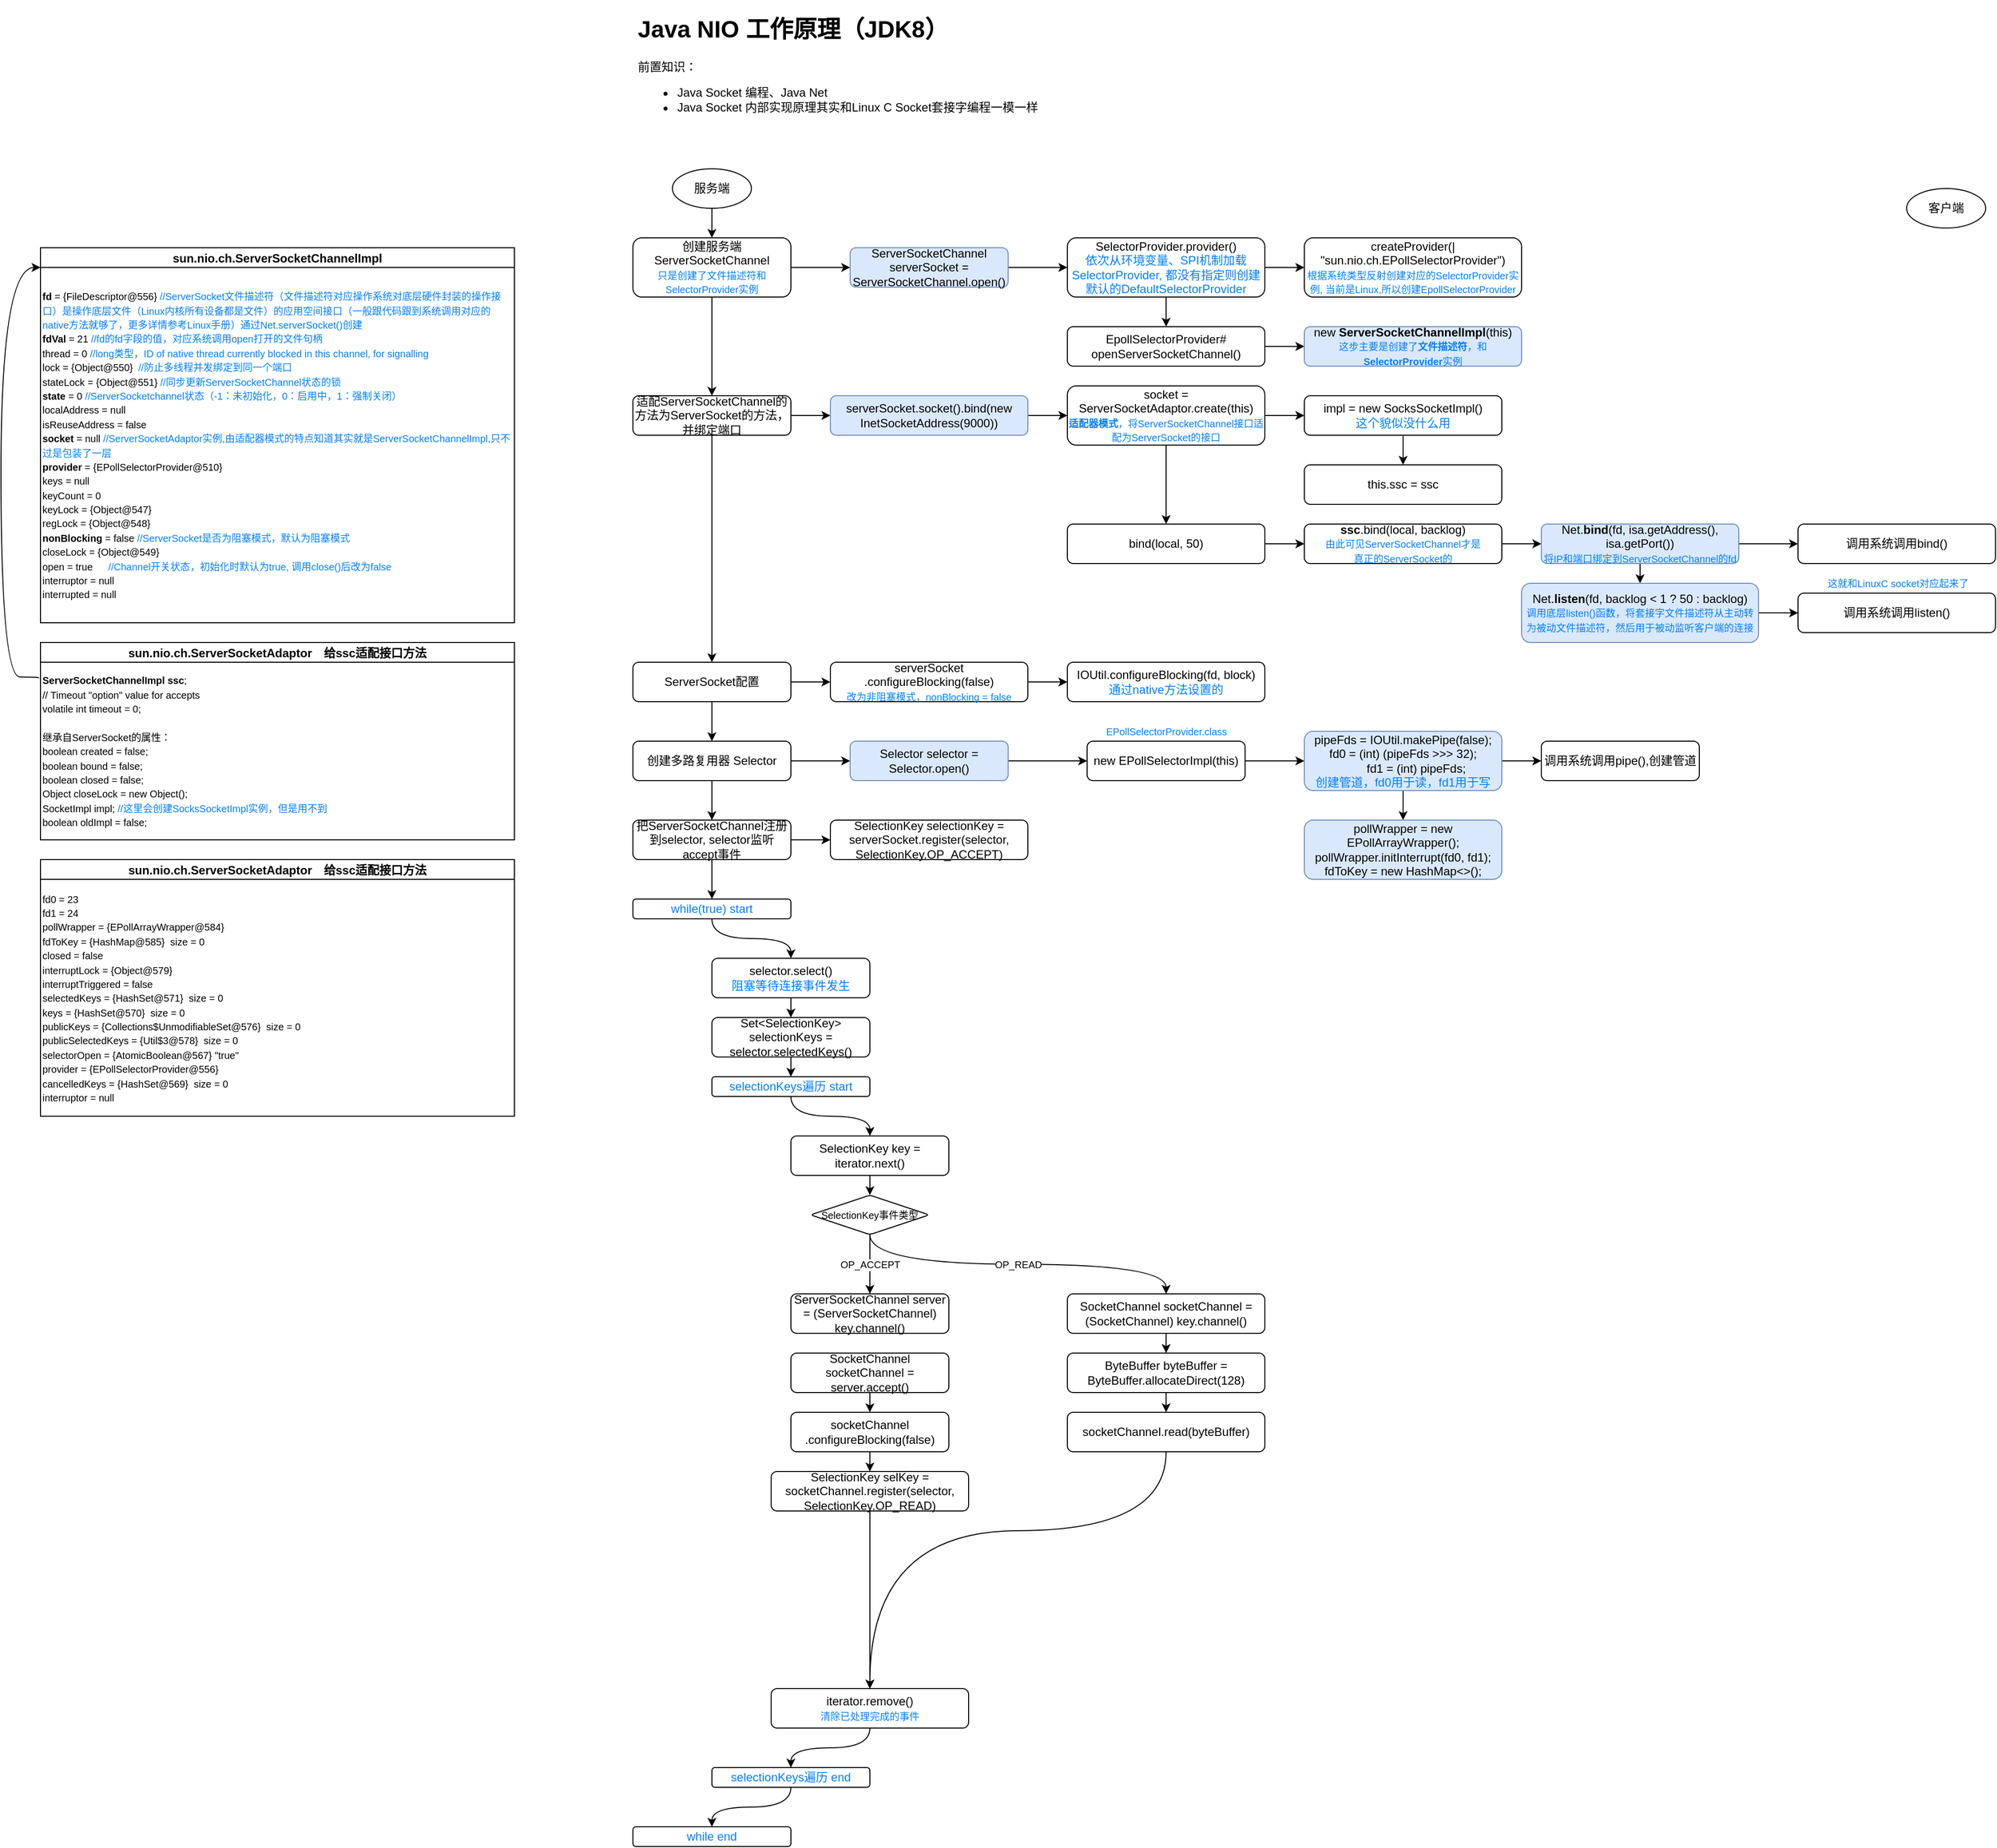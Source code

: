 <mxfile version="16.1.2" type="device"><diagram id="C5RBs43oDa-KdzZeNtuy" name="Page-1"><mxGraphModel dx="1925" dy="689" grid="1" gridSize="10" guides="1" tooltips="1" connect="1" arrows="1" fold="1" page="1" pageScale="1" pageWidth="827" pageHeight="1169" math="0" shadow="0"><root><mxCell id="WIyWlLk6GJQsqaUBKTNV-0"/><mxCell id="WIyWlLk6GJQsqaUBKTNV-1" parent="WIyWlLk6GJQsqaUBKTNV-0"/><mxCell id="_Ud4IvRuXKHlU2RU2Mxn-5" value="" style="edgeStyle=orthogonalEdgeStyle;curved=1;rounded=0;orthogonalLoop=1;jettySize=auto;html=1;" parent="WIyWlLk6GJQsqaUBKTNV-1" source="WIyWlLk6GJQsqaUBKTNV-3" target="_Ud4IvRuXKHlU2RU2Mxn-4" edge="1"><mxGeometry relative="1" as="geometry"/></mxCell><mxCell id="_Ud4IvRuXKHlU2RU2Mxn-7" value="" style="edgeStyle=orthogonalEdgeStyle;curved=1;rounded=0;orthogonalLoop=1;jettySize=auto;html=1;" parent="WIyWlLk6GJQsqaUBKTNV-1" source="WIyWlLk6GJQsqaUBKTNV-3" target="_Ud4IvRuXKHlU2RU2Mxn-6" edge="1"><mxGeometry relative="1" as="geometry"/></mxCell><mxCell id="WIyWlLk6GJQsqaUBKTNV-3" value="创建服务端ServerSocketChannel&lt;br&gt;&lt;font color=&quot;#007fff&quot; style=&quot;font-size: 10px&quot;&gt;只是创建了文件描述符和SelectorProvider实例&lt;/font&gt;" style="rounded=1;whiteSpace=wrap;html=1;fontSize=12;glass=0;strokeWidth=1;shadow=0;" parent="WIyWlLk6GJQsqaUBKTNV-1" vertex="1"><mxGeometry x="40" y="250" width="160" height="60" as="geometry"/></mxCell><mxCell id="_Ud4IvRuXKHlU2RU2Mxn-0" value="&lt;h1&gt;Java NIO 工作原理（JDK8）&lt;br&gt;&lt;/h1&gt;&lt;p&gt;前置知识：&lt;br&gt;&lt;/p&gt;&lt;ul&gt;&lt;li&gt;Java Socket 编程、Java Net&lt;/li&gt;&lt;li&gt;Java Socket 内部实现原理其实和Linux C Socket套接字编程一模一样&lt;br&gt;&lt;br&gt;&lt;/li&gt;&lt;/ul&gt;&lt;p&gt;&lt;/p&gt;" style="text;html=1;strokeColor=none;fillColor=none;spacing=5;spacingTop=-20;whiteSpace=wrap;overflow=hidden;rounded=0;" parent="WIyWlLk6GJQsqaUBKTNV-1" vertex="1"><mxGeometry x="40" y="19" width="920" height="161" as="geometry"/></mxCell><mxCell id="_Ud4IvRuXKHlU2RU2Mxn-3" style="edgeStyle=orthogonalEdgeStyle;rounded=0;orthogonalLoop=1;jettySize=auto;html=1;exitX=0.5;exitY=1;exitDx=0;exitDy=0;curved=1;" parent="WIyWlLk6GJQsqaUBKTNV-1" source="_Ud4IvRuXKHlU2RU2Mxn-1" target="WIyWlLk6GJQsqaUBKTNV-3" edge="1"><mxGeometry relative="1" as="geometry"/></mxCell><mxCell id="_Ud4IvRuXKHlU2RU2Mxn-1" value="服务端" style="ellipse;whiteSpace=wrap;html=1;" parent="WIyWlLk6GJQsqaUBKTNV-1" vertex="1"><mxGeometry x="80" y="180" width="80" height="40" as="geometry"/></mxCell><mxCell id="_Ud4IvRuXKHlU2RU2Mxn-2" value="客户端" style="ellipse;whiteSpace=wrap;html=1;" parent="WIyWlLk6GJQsqaUBKTNV-1" vertex="1"><mxGeometry x="1330" y="200" width="80" height="40" as="geometry"/></mxCell><mxCell id="_Ud4IvRuXKHlU2RU2Mxn-9" value="" style="edgeStyle=orthogonalEdgeStyle;curved=1;rounded=0;orthogonalLoop=1;jettySize=auto;html=1;" parent="WIyWlLk6GJQsqaUBKTNV-1" source="_Ud4IvRuXKHlU2RU2Mxn-4" target="_Ud4IvRuXKHlU2RU2Mxn-8" edge="1"><mxGeometry relative="1" as="geometry"/></mxCell><mxCell id="_Ud4IvRuXKHlU2RU2Mxn-11" value="" style="edgeStyle=orthogonalEdgeStyle;curved=1;rounded=0;orthogonalLoop=1;jettySize=auto;html=1;" parent="WIyWlLk6GJQsqaUBKTNV-1" source="_Ud4IvRuXKHlU2RU2Mxn-4" target="_Ud4IvRuXKHlU2RU2Mxn-10" edge="1"><mxGeometry relative="1" as="geometry"/></mxCell><mxCell id="_Ud4IvRuXKHlU2RU2Mxn-4" value="适配ServerSocketChannel的方法为ServerSocket的方法，并绑定端口" style="rounded=1;whiteSpace=wrap;html=1;fontSize=12;glass=0;strokeWidth=1;shadow=0;" parent="WIyWlLk6GJQsqaUBKTNV-1" vertex="1"><mxGeometry x="40" y="410" width="160" height="40" as="geometry"/></mxCell><mxCell id="_Ud4IvRuXKHlU2RU2Mxn-61" value="" style="edgeStyle=orthogonalEdgeStyle;curved=1;rounded=0;orthogonalLoop=1;jettySize=auto;html=1;fontSize=10;fontColor=#007FFF;" parent="WIyWlLk6GJQsqaUBKTNV-1" source="_Ud4IvRuXKHlU2RU2Mxn-6" target="_Ud4IvRuXKHlU2RU2Mxn-60" edge="1"><mxGeometry relative="1" as="geometry"/></mxCell><mxCell id="_Ud4IvRuXKHlU2RU2Mxn-6" value="ServerSocketChannel serverSocket = ServerSocketChannel.open()" style="rounded=1;whiteSpace=wrap;html=1;fontSize=12;glass=0;strokeWidth=1;shadow=0;fillColor=#dae8fc;strokeColor=#6c8ebf;" parent="WIyWlLk6GJQsqaUBKTNV-1" vertex="1"><mxGeometry x="260" y="260" width="160" height="40" as="geometry"/></mxCell><mxCell id="_Ud4IvRuXKHlU2RU2Mxn-72" value="" style="edgeStyle=orthogonalEdgeStyle;curved=1;rounded=0;orthogonalLoop=1;jettySize=auto;html=1;fontSize=10;fontColor=#007FFF;" parent="WIyWlLk6GJQsqaUBKTNV-1" source="_Ud4IvRuXKHlU2RU2Mxn-8" target="_Ud4IvRuXKHlU2RU2Mxn-71" edge="1"><mxGeometry relative="1" as="geometry"/></mxCell><mxCell id="_Ud4IvRuXKHlU2RU2Mxn-8" value="serverSocket.socket().bind(new InetSocketAddress(9000))" style="rounded=1;whiteSpace=wrap;html=1;fontSize=12;glass=0;strokeWidth=1;shadow=0;fillColor=#dae8fc;strokeColor=#6c8ebf;" parent="WIyWlLk6GJQsqaUBKTNV-1" vertex="1"><mxGeometry x="240" y="410" width="200" height="40" as="geometry"/></mxCell><mxCell id="_Ud4IvRuXKHlU2RU2Mxn-13" value="" style="edgeStyle=orthogonalEdgeStyle;curved=1;rounded=0;orthogonalLoop=1;jettySize=auto;html=1;" parent="WIyWlLk6GJQsqaUBKTNV-1" source="_Ud4IvRuXKHlU2RU2Mxn-10" target="_Ud4IvRuXKHlU2RU2Mxn-12" edge="1"><mxGeometry relative="1" as="geometry"/></mxCell><mxCell id="_Ud4IvRuXKHlU2RU2Mxn-17" value="" style="edgeStyle=orthogonalEdgeStyle;curved=1;rounded=0;orthogonalLoop=1;jettySize=auto;html=1;" parent="WIyWlLk6GJQsqaUBKTNV-1" source="_Ud4IvRuXKHlU2RU2Mxn-10" target="_Ud4IvRuXKHlU2RU2Mxn-16" edge="1"><mxGeometry relative="1" as="geometry"/></mxCell><mxCell id="_Ud4IvRuXKHlU2RU2Mxn-10" value="ServerSocket配置" style="rounded=1;whiteSpace=wrap;html=1;fontSize=12;glass=0;strokeWidth=1;shadow=0;" parent="WIyWlLk6GJQsqaUBKTNV-1" vertex="1"><mxGeometry x="40" y="680" width="160" height="40" as="geometry"/></mxCell><mxCell id="_Ud4IvRuXKHlU2RU2Mxn-15" value="" style="edgeStyle=orthogonalEdgeStyle;curved=1;rounded=0;orthogonalLoop=1;jettySize=auto;html=1;" parent="WIyWlLk6GJQsqaUBKTNV-1" source="_Ud4IvRuXKHlU2RU2Mxn-12" target="_Ud4IvRuXKHlU2RU2Mxn-14" edge="1"><mxGeometry relative="1" as="geometry"/></mxCell><mxCell id="_Ud4IvRuXKHlU2RU2Mxn-19" value="" style="edgeStyle=orthogonalEdgeStyle;curved=1;rounded=0;orthogonalLoop=1;jettySize=auto;html=1;" parent="WIyWlLk6GJQsqaUBKTNV-1" source="_Ud4IvRuXKHlU2RU2Mxn-12" target="_Ud4IvRuXKHlU2RU2Mxn-18" edge="1"><mxGeometry relative="1" as="geometry"/></mxCell><mxCell id="_Ud4IvRuXKHlU2RU2Mxn-12" value="创建多路复用器 Selector" style="rounded=1;whiteSpace=wrap;html=1;fontSize=12;glass=0;strokeWidth=1;shadow=0;" parent="WIyWlLk6GJQsqaUBKTNV-1" vertex="1"><mxGeometry x="40" y="760" width="160" height="40" as="geometry"/></mxCell><mxCell id="_Ud4IvRuXKHlU2RU2Mxn-21" value="" style="edgeStyle=orthogonalEdgeStyle;curved=1;rounded=0;orthogonalLoop=1;jettySize=auto;html=1;" parent="WIyWlLk6GJQsqaUBKTNV-1" source="_Ud4IvRuXKHlU2RU2Mxn-14" target="_Ud4IvRuXKHlU2RU2Mxn-20" edge="1"><mxGeometry relative="1" as="geometry"/></mxCell><mxCell id="_Ud4IvRuXKHlU2RU2Mxn-23" value="" style="edgeStyle=orthogonalEdgeStyle;curved=1;rounded=0;orthogonalLoop=1;jettySize=auto;html=1;" parent="WIyWlLk6GJQsqaUBKTNV-1" source="_Ud4IvRuXKHlU2RU2Mxn-14" target="_Ud4IvRuXKHlU2RU2Mxn-22" edge="1"><mxGeometry relative="1" as="geometry"/></mxCell><mxCell id="_Ud4IvRuXKHlU2RU2Mxn-14" value="把ServerSocketChannel注册到selector, selector监听accept事件" style="rounded=1;whiteSpace=wrap;html=1;fontSize=12;glass=0;strokeWidth=1;shadow=0;" parent="WIyWlLk6GJQsqaUBKTNV-1" vertex="1"><mxGeometry x="40" y="840" width="160" height="40" as="geometry"/></mxCell><mxCell id="_Ud4IvRuXKHlU2RU2Mxn-96" value="" style="edgeStyle=orthogonalEdgeStyle;curved=1;rounded=0;orthogonalLoop=1;jettySize=auto;html=1;fontSize=10;fontColor=#007FFF;" parent="WIyWlLk6GJQsqaUBKTNV-1" source="_Ud4IvRuXKHlU2RU2Mxn-16" target="_Ud4IvRuXKHlU2RU2Mxn-95" edge="1"><mxGeometry relative="1" as="geometry"/></mxCell><mxCell id="_Ud4IvRuXKHlU2RU2Mxn-16" value="serverSocket&lt;br&gt;.configureBlocking(false)&lt;br&gt;&lt;font color=&quot;#007fff&quot; style=&quot;font-size: 10px&quot;&gt;改为非阻塞模式，&lt;/font&gt;&lt;font color=&quot;#007fff&quot;&gt;&lt;span style=&quot;font-size: 10px&quot;&gt;nonBlocking = false&lt;/span&gt;&lt;/font&gt;" style="rounded=1;whiteSpace=wrap;html=1;fontSize=12;glass=0;strokeWidth=1;shadow=0;" parent="WIyWlLk6GJQsqaUBKTNV-1" vertex="1"><mxGeometry x="240" y="680" width="200" height="40" as="geometry"/></mxCell><mxCell id="_Ud4IvRuXKHlU2RU2Mxn-99" value="" style="edgeStyle=orthogonalEdgeStyle;curved=1;rounded=0;orthogonalLoop=1;jettySize=auto;html=1;fontSize=10;fontColor=#007FFF;" parent="WIyWlLk6GJQsqaUBKTNV-1" source="_Ud4IvRuXKHlU2RU2Mxn-18" target="_Ud4IvRuXKHlU2RU2Mxn-98" edge="1"><mxGeometry relative="1" as="geometry"/></mxCell><mxCell id="_Ud4IvRuXKHlU2RU2Mxn-18" value="Selector selector = Selector.open()" style="rounded=1;whiteSpace=wrap;html=1;fontSize=12;glass=0;strokeWidth=1;shadow=0;fillColor=#dae8fc;strokeColor=#6c8ebf;" parent="WIyWlLk6GJQsqaUBKTNV-1" vertex="1"><mxGeometry x="260" y="760" width="160" height="40" as="geometry"/></mxCell><mxCell id="_Ud4IvRuXKHlU2RU2Mxn-20" value="SelectionKey selectionKey = serverSocket.register(selector, SelectionKey.OP_ACCEPT)" style="rounded=1;whiteSpace=wrap;html=1;fontSize=12;glass=0;strokeWidth=1;shadow=0;" parent="WIyWlLk6GJQsqaUBKTNV-1" vertex="1"><mxGeometry x="240" y="840" width="200" height="40" as="geometry"/></mxCell><mxCell id="_Ud4IvRuXKHlU2RU2Mxn-25" value="" style="edgeStyle=orthogonalEdgeStyle;curved=1;rounded=0;orthogonalLoop=1;jettySize=auto;html=1;" parent="WIyWlLk6GJQsqaUBKTNV-1" source="_Ud4IvRuXKHlU2RU2Mxn-22" target="_Ud4IvRuXKHlU2RU2Mxn-24" edge="1"><mxGeometry relative="1" as="geometry"/></mxCell><mxCell id="_Ud4IvRuXKHlU2RU2Mxn-22" value="&lt;font color=&quot;#007fff&quot;&gt;while(true) start&lt;/font&gt;" style="rounded=1;whiteSpace=wrap;html=1;fontSize=12;glass=0;strokeWidth=1;shadow=0;" parent="WIyWlLk6GJQsqaUBKTNV-1" vertex="1"><mxGeometry x="40" y="920" width="160" height="20" as="geometry"/></mxCell><mxCell id="_Ud4IvRuXKHlU2RU2Mxn-28" value="" style="edgeStyle=orthogonalEdgeStyle;curved=1;rounded=0;orthogonalLoop=1;jettySize=auto;html=1;fontColor=#007FFF;" parent="WIyWlLk6GJQsqaUBKTNV-1" source="_Ud4IvRuXKHlU2RU2Mxn-24" target="_Ud4IvRuXKHlU2RU2Mxn-27" edge="1"><mxGeometry relative="1" as="geometry"/></mxCell><mxCell id="_Ud4IvRuXKHlU2RU2Mxn-24" value="selector.select()&lt;br&gt;&lt;font color=&quot;#007fff&quot;&gt;阻塞等待连接事件发生&lt;/font&gt;" style="rounded=1;whiteSpace=wrap;html=1;fontSize=12;glass=0;strokeWidth=1;shadow=0;" parent="WIyWlLk6GJQsqaUBKTNV-1" vertex="1"><mxGeometry x="120" y="980" width="160" height="40" as="geometry"/></mxCell><mxCell id="_Ud4IvRuXKHlU2RU2Mxn-26" value="&lt;font color=&quot;#007fff&quot;&gt;while end&lt;/font&gt;" style="rounded=1;whiteSpace=wrap;html=1;fontSize=12;glass=0;strokeWidth=1;shadow=0;" parent="WIyWlLk6GJQsqaUBKTNV-1" vertex="1"><mxGeometry x="40" y="1860" width="160" height="20" as="geometry"/></mxCell><mxCell id="_Ud4IvRuXKHlU2RU2Mxn-30" value="" style="edgeStyle=orthogonalEdgeStyle;curved=1;rounded=0;orthogonalLoop=1;jettySize=auto;html=1;fontColor=#007FFF;" parent="WIyWlLk6GJQsqaUBKTNV-1" source="_Ud4IvRuXKHlU2RU2Mxn-27" target="_Ud4IvRuXKHlU2RU2Mxn-29" edge="1"><mxGeometry relative="1" as="geometry"/></mxCell><mxCell id="_Ud4IvRuXKHlU2RU2Mxn-27" value="Set&amp;lt;SelectionKey&amp;gt; selectionKeys = selector.selectedKeys()" style="rounded=1;whiteSpace=wrap;html=1;fontSize=12;glass=0;strokeWidth=1;shadow=0;" parent="WIyWlLk6GJQsqaUBKTNV-1" vertex="1"><mxGeometry x="120" y="1040" width="160" height="40" as="geometry"/></mxCell><mxCell id="_Ud4IvRuXKHlU2RU2Mxn-34" value="" style="edgeStyle=orthogonalEdgeStyle;curved=1;rounded=0;orthogonalLoop=1;jettySize=auto;html=1;fontColor=#007FFF;" parent="WIyWlLk6GJQsqaUBKTNV-1" source="_Ud4IvRuXKHlU2RU2Mxn-29" target="_Ud4IvRuXKHlU2RU2Mxn-33" edge="1"><mxGeometry relative="1" as="geometry"/></mxCell><mxCell id="_Ud4IvRuXKHlU2RU2Mxn-29" value="&lt;font color=&quot;#007fff&quot;&gt;selectionKeys遍历 start&lt;/font&gt;" style="rounded=1;whiteSpace=wrap;html=1;fontSize=12;glass=0;strokeWidth=1;shadow=0;" parent="WIyWlLk6GJQsqaUBKTNV-1" vertex="1"><mxGeometry x="120" y="1100" width="160" height="20" as="geometry"/></mxCell><mxCell id="_Ud4IvRuXKHlU2RU2Mxn-59" style="edgeStyle=orthogonalEdgeStyle;curved=1;rounded=0;orthogonalLoop=1;jettySize=auto;html=1;exitX=0.5;exitY=1;exitDx=0;exitDy=0;fontSize=10;fontColor=#007FFF;" parent="WIyWlLk6GJQsqaUBKTNV-1" source="_Ud4IvRuXKHlU2RU2Mxn-31" target="_Ud4IvRuXKHlU2RU2Mxn-26" edge="1"><mxGeometry relative="1" as="geometry"/></mxCell><mxCell id="_Ud4IvRuXKHlU2RU2Mxn-31" value="&lt;font color=&quot;#007fff&quot;&gt;selectionKeys遍历 end&lt;/font&gt;" style="rounded=1;whiteSpace=wrap;html=1;fontSize=12;glass=0;strokeWidth=1;shadow=0;" parent="WIyWlLk6GJQsqaUBKTNV-1" vertex="1"><mxGeometry x="120" y="1800" width="160" height="20" as="geometry"/></mxCell><mxCell id="_Ud4IvRuXKHlU2RU2Mxn-36" value="" style="edgeStyle=orthogonalEdgeStyle;curved=1;rounded=0;orthogonalLoop=1;jettySize=auto;html=1;fontColor=#000000;entryX=0.5;entryY=0;entryDx=0;entryDy=0;" parent="WIyWlLk6GJQsqaUBKTNV-1" source="_Ud4IvRuXKHlU2RU2Mxn-33" target="_Ud4IvRuXKHlU2RU2Mxn-44" edge="1"><mxGeometry relative="1" as="geometry"><mxPoint x="280" y="1220" as="targetPoint"/></mxGeometry></mxCell><mxCell id="_Ud4IvRuXKHlU2RU2Mxn-33" value="&lt;font&gt;SelectionKey key = iterator.next()&lt;/font&gt;" style="rounded=1;whiteSpace=wrap;html=1;fontSize=12;glass=0;strokeWidth=1;shadow=0;fontColor=#000000;" parent="WIyWlLk6GJQsqaUBKTNV-1" vertex="1"><mxGeometry x="200" y="1160" width="160" height="40" as="geometry"/></mxCell><mxCell id="_Ud4IvRuXKHlU2RU2Mxn-41" value="" style="edgeStyle=orthogonalEdgeStyle;curved=1;rounded=0;orthogonalLoop=1;jettySize=auto;html=1;fontColor=#000000;" parent="WIyWlLk6GJQsqaUBKTNV-1" source="_Ud4IvRuXKHlU2RU2Mxn-38" target="_Ud4IvRuXKHlU2RU2Mxn-40" edge="1"><mxGeometry relative="1" as="geometry"/></mxCell><mxCell id="_Ud4IvRuXKHlU2RU2Mxn-38" value="&lt;font&gt;SocketChannel socketChannel = server.accept()&lt;/font&gt;" style="rounded=1;whiteSpace=wrap;html=1;fontSize=12;glass=0;strokeWidth=1;shadow=0;fontColor=#000000;" parent="WIyWlLk6GJQsqaUBKTNV-1" vertex="1"><mxGeometry x="200" y="1380" width="160" height="40" as="geometry"/></mxCell><mxCell id="_Ud4IvRuXKHlU2RU2Mxn-43" value="" style="edgeStyle=orthogonalEdgeStyle;curved=1;rounded=0;orthogonalLoop=1;jettySize=auto;html=1;fontColor=#000000;" parent="WIyWlLk6GJQsqaUBKTNV-1" source="_Ud4IvRuXKHlU2RU2Mxn-40" target="_Ud4IvRuXKHlU2RU2Mxn-42" edge="1"><mxGeometry relative="1" as="geometry"/></mxCell><mxCell id="_Ud4IvRuXKHlU2RU2Mxn-40" value="&lt;font&gt;socketChannel&lt;br&gt;.configureBlocking(false)&lt;/font&gt;" style="rounded=1;whiteSpace=wrap;html=1;fontSize=12;glass=0;strokeWidth=1;shadow=0;fontColor=#000000;" parent="WIyWlLk6GJQsqaUBKTNV-1" vertex="1"><mxGeometry x="200" y="1440" width="160" height="40" as="geometry"/></mxCell><mxCell id="_Ud4IvRuXKHlU2RU2Mxn-56" value="" style="edgeStyle=orthogonalEdgeStyle;curved=1;rounded=0;orthogonalLoop=1;jettySize=auto;html=1;fontSize=10;fontColor=#000000;" parent="WIyWlLk6GJQsqaUBKTNV-1" source="_Ud4IvRuXKHlU2RU2Mxn-42" target="_Ud4IvRuXKHlU2RU2Mxn-55" edge="1"><mxGeometry relative="1" as="geometry"/></mxCell><mxCell id="_Ud4IvRuXKHlU2RU2Mxn-42" value="SelectionKey selKey = socketChannel.register(selector, SelectionKey.OP_READ)" style="rounded=1;whiteSpace=wrap;html=1;fontSize=12;glass=0;strokeWidth=1;shadow=0;fontColor=#000000;" parent="WIyWlLk6GJQsqaUBKTNV-1" vertex="1"><mxGeometry x="180" y="1500" width="200" height="40" as="geometry"/></mxCell><mxCell id="_Ud4IvRuXKHlU2RU2Mxn-47" value="OP_ACCEPT" style="edgeStyle=orthogonalEdgeStyle;curved=1;rounded=0;orthogonalLoop=1;jettySize=auto;html=1;fontSize=10;fontColor=#000000;entryX=0.5;entryY=0;entryDx=0;entryDy=0;" parent="WIyWlLk6GJQsqaUBKTNV-1" source="_Ud4IvRuXKHlU2RU2Mxn-44" target="_Ud4IvRuXKHlU2RU2Mxn-50" edge="1"><mxGeometry relative="1" as="geometry"><mxPoint x="290" y="1330" as="targetPoint"/></mxGeometry></mxCell><mxCell id="_Ud4IvRuXKHlU2RU2Mxn-49" value="OP_READ" style="edgeStyle=orthogonalEdgeStyle;curved=1;rounded=0;orthogonalLoop=1;jettySize=auto;html=1;exitX=0.5;exitY=1;exitDx=0;exitDy=0;entryX=0.5;entryY=0;entryDx=0;entryDy=0;fontSize=10;fontColor=#000000;" parent="WIyWlLk6GJQsqaUBKTNV-1" source="_Ud4IvRuXKHlU2RU2Mxn-44" target="_Ud4IvRuXKHlU2RU2Mxn-48" edge="1"><mxGeometry relative="1" as="geometry"><Array as="points"><mxPoint x="280" y="1290"/><mxPoint x="580" y="1290"/></Array></mxGeometry></mxCell><mxCell id="_Ud4IvRuXKHlU2RU2Mxn-44" value="&lt;font style=&quot;font-size: 10px&quot;&gt;SelectionKey事件类型&lt;/font&gt;" style="rhombus;whiteSpace=wrap;html=1;fontColor=#000000;rounded=1;glass=0;strokeWidth=1;shadow=0;arcSize=7;" parent="WIyWlLk6GJQsqaUBKTNV-1" vertex="1"><mxGeometry x="220" y="1220" width="120" height="40" as="geometry"/></mxCell><mxCell id="_Ud4IvRuXKHlU2RU2Mxn-52" value="" style="edgeStyle=orthogonalEdgeStyle;curved=1;rounded=0;orthogonalLoop=1;jettySize=auto;html=1;fontSize=10;fontColor=#000000;" parent="WIyWlLk6GJQsqaUBKTNV-1" source="_Ud4IvRuXKHlU2RU2Mxn-48" target="_Ud4IvRuXKHlU2RU2Mxn-51" edge="1"><mxGeometry relative="1" as="geometry"/></mxCell><mxCell id="_Ud4IvRuXKHlU2RU2Mxn-48" value="&lt;font&gt;SocketChannel socketChannel = (SocketChannel) key.channel()&lt;/font&gt;" style="rounded=1;whiteSpace=wrap;html=1;fontSize=12;glass=0;strokeWidth=1;shadow=0;fontColor=#000000;" parent="WIyWlLk6GJQsqaUBKTNV-1" vertex="1"><mxGeometry x="480" y="1320" width="200" height="40" as="geometry"/></mxCell><mxCell id="_Ud4IvRuXKHlU2RU2Mxn-50" value="&lt;font&gt;ServerSocketChannel server = (ServerSocketChannel) key.channel()&lt;/font&gt;" style="rounded=1;whiteSpace=wrap;html=1;fontSize=12;glass=0;strokeWidth=1;shadow=0;fontColor=#000000;" parent="WIyWlLk6GJQsqaUBKTNV-1" vertex="1"><mxGeometry x="200" y="1320" width="160" height="40" as="geometry"/></mxCell><mxCell id="_Ud4IvRuXKHlU2RU2Mxn-54" value="" style="edgeStyle=orthogonalEdgeStyle;curved=1;rounded=0;orthogonalLoop=1;jettySize=auto;html=1;fontSize=10;fontColor=#000000;" parent="WIyWlLk6GJQsqaUBKTNV-1" source="_Ud4IvRuXKHlU2RU2Mxn-51" target="_Ud4IvRuXKHlU2RU2Mxn-53" edge="1"><mxGeometry relative="1" as="geometry"/></mxCell><mxCell id="_Ud4IvRuXKHlU2RU2Mxn-51" value="&lt;font&gt;ByteBuffer byteBuffer = ByteBuffer.allocateDirect(128)&lt;/font&gt;" style="rounded=1;whiteSpace=wrap;html=1;fontSize=12;glass=0;strokeWidth=1;shadow=0;fontColor=#000000;" parent="WIyWlLk6GJQsqaUBKTNV-1" vertex="1"><mxGeometry x="480" y="1380" width="200" height="40" as="geometry"/></mxCell><mxCell id="_Ud4IvRuXKHlU2RU2Mxn-57" style="edgeStyle=orthogonalEdgeStyle;curved=1;rounded=0;orthogonalLoop=1;jettySize=auto;html=1;exitX=0.5;exitY=1;exitDx=0;exitDy=0;entryX=0.5;entryY=0;entryDx=0;entryDy=0;fontSize=10;fontColor=#000000;" parent="WIyWlLk6GJQsqaUBKTNV-1" source="_Ud4IvRuXKHlU2RU2Mxn-53" target="_Ud4IvRuXKHlU2RU2Mxn-55" edge="1"><mxGeometry relative="1" as="geometry"><Array as="points"><mxPoint x="580" y="1560"/><mxPoint x="280" y="1560"/></Array></mxGeometry></mxCell><mxCell id="_Ud4IvRuXKHlU2RU2Mxn-53" value="&lt;font&gt;socketChannel.read(byteBuffer)&lt;/font&gt;" style="rounded=1;whiteSpace=wrap;html=1;fontSize=12;glass=0;strokeWidth=1;shadow=0;fontColor=#000000;" parent="WIyWlLk6GJQsqaUBKTNV-1" vertex="1"><mxGeometry x="480" y="1440" width="200" height="40" as="geometry"/></mxCell><mxCell id="_Ud4IvRuXKHlU2RU2Mxn-58" style="edgeStyle=orthogonalEdgeStyle;curved=1;rounded=0;orthogonalLoop=1;jettySize=auto;html=1;exitX=0.5;exitY=1;exitDx=0;exitDy=0;entryX=0.5;entryY=0;entryDx=0;entryDy=0;fontSize=10;fontColor=#007FFF;" parent="WIyWlLk6GJQsqaUBKTNV-1" source="_Ud4IvRuXKHlU2RU2Mxn-55" target="_Ud4IvRuXKHlU2RU2Mxn-31" edge="1"><mxGeometry relative="1" as="geometry"/></mxCell><mxCell id="_Ud4IvRuXKHlU2RU2Mxn-55" value="iterator.remove()&lt;br&gt;&lt;font color=&quot;#007fff&quot; style=&quot;font-size: 10px&quot;&gt;清除已处理完成的事件&lt;/font&gt;" style="rounded=1;whiteSpace=wrap;html=1;fontSize=12;glass=0;strokeWidth=1;shadow=0;fontColor=#000000;" parent="WIyWlLk6GJQsqaUBKTNV-1" vertex="1"><mxGeometry x="180" y="1720" width="200" height="40" as="geometry"/></mxCell><mxCell id="_Ud4IvRuXKHlU2RU2Mxn-63" value="" style="edgeStyle=orthogonalEdgeStyle;curved=1;rounded=0;orthogonalLoop=1;jettySize=auto;html=1;fontSize=10;fontColor=#007FFF;" parent="WIyWlLk6GJQsqaUBKTNV-1" source="_Ud4IvRuXKHlU2RU2Mxn-60" target="_Ud4IvRuXKHlU2RU2Mxn-62" edge="1"><mxGeometry relative="1" as="geometry"/></mxCell><mxCell id="_Ud4IvRuXKHlU2RU2Mxn-66" style="edgeStyle=orthogonalEdgeStyle;curved=1;rounded=0;orthogonalLoop=1;jettySize=auto;html=1;exitX=0.5;exitY=1;exitDx=0;exitDy=0;entryX=0.5;entryY=0;entryDx=0;entryDy=0;fontSize=10;fontColor=#007FFF;" parent="WIyWlLk6GJQsqaUBKTNV-1" source="_Ud4IvRuXKHlU2RU2Mxn-60" target="_Ud4IvRuXKHlU2RU2Mxn-64" edge="1"><mxGeometry relative="1" as="geometry"/></mxCell><mxCell id="_Ud4IvRuXKHlU2RU2Mxn-60" value="SelectorProvider.provider()&lt;br&gt;&lt;font color=&quot;#007fff&quot;&gt;依次从环境变量、SPI机制加载SelectorProvider, 都没有指定则创建默认的DefaultSelectorProvider&lt;/font&gt;" style="rounded=1;whiteSpace=wrap;html=1;fontSize=12;glass=0;strokeWidth=1;shadow=0;" parent="WIyWlLk6GJQsqaUBKTNV-1" vertex="1"><mxGeometry x="480" y="250" width="200" height="60" as="geometry"/></mxCell><mxCell id="_Ud4IvRuXKHlU2RU2Mxn-62" value="createProvider(|&lt;br&gt;&quot;sun.nio.ch.EPollSelectorProvider&quot;)&lt;br&gt;&lt;font color=&quot;#007fff&quot; style=&quot;font-size: 10px&quot;&gt;根据系统类型反射创建对应的SelectorProvider实例, 当前是Linux,所以创建EpollSelectorProvider&lt;/font&gt;" style="rounded=1;whiteSpace=wrap;html=1;fontSize=12;glass=0;strokeWidth=1;shadow=0;" parent="WIyWlLk6GJQsqaUBKTNV-1" vertex="1"><mxGeometry x="720" y="250" width="220" height="60" as="geometry"/></mxCell><mxCell id="_Ud4IvRuXKHlU2RU2Mxn-68" value="" style="edgeStyle=orthogonalEdgeStyle;curved=1;rounded=0;orthogonalLoop=1;jettySize=auto;html=1;fontSize=10;fontColor=#007FFF;entryX=0;entryY=0.5;entryDx=0;entryDy=0;" parent="WIyWlLk6GJQsqaUBKTNV-1" source="_Ud4IvRuXKHlU2RU2Mxn-64" target="_Ud4IvRuXKHlU2RU2Mxn-67" edge="1"><mxGeometry relative="1" as="geometry"><mxPoint x="730" y="360" as="targetPoint"/></mxGeometry></mxCell><mxCell id="_Ud4IvRuXKHlU2RU2Mxn-64" value="EpollSelectorProvider#&lt;br&gt;openServerSocketChannel()" style="rounded=1;whiteSpace=wrap;html=1;fontSize=12;glass=0;strokeWidth=1;shadow=0;" parent="WIyWlLk6GJQsqaUBKTNV-1" vertex="1"><mxGeometry x="480" y="340" width="200" height="40" as="geometry"/></mxCell><mxCell id="_Ud4IvRuXKHlU2RU2Mxn-67" value="new &lt;b&gt;ServerSocketChannelImpl&lt;/b&gt;(this)&lt;br&gt;&lt;font color=&quot;#007fff&quot; style=&quot;font-size: 10px&quot;&gt;这步主要是创建了&lt;b&gt;文件描述符&lt;/b&gt;，和&lt;b&gt;SelectorProvider&lt;/b&gt;实例&lt;/font&gt;" style="rounded=1;whiteSpace=wrap;html=1;fontSize=12;glass=0;strokeWidth=1;shadow=0;fillColor=#dae8fc;strokeColor=#6c8ebf;" parent="WIyWlLk6GJQsqaUBKTNV-1" vertex="1"><mxGeometry x="720" y="340" width="220" height="40" as="geometry"/></mxCell><mxCell id="_Ud4IvRuXKHlU2RU2Mxn-69" value="sun.nio.ch.ServerSocketChannelImpl" style="swimlane;startSize=20;" parent="WIyWlLk6GJQsqaUBKTNV-1" vertex="1"><mxGeometry x="-560" y="260" width="480" height="380" as="geometry"/></mxCell><mxCell id="_Ud4IvRuXKHlU2RU2Mxn-70" value="&lt;div&gt;&lt;span style=&quot;font-size: 10px&quot;&gt;&lt;b&gt;fd&lt;/b&gt; = {FileDescriptor@556} &lt;span&gt;&#9;&lt;/span&gt;&lt;font color=&quot;#007fff&quot;&gt;//ServerSocket文件描述符（文件描述符对应操作系统对底层硬件封装的操作接口）&lt;/font&gt;&lt;/span&gt;&lt;font color=&quot;#007fff&quot;&gt;&lt;span style=&quot;font-size: 10px&quot;&gt;是操作底层文件（Linux内核所有设备都是文件）的应用空间接口（一般跟代码跟到系统调用对应的native方法就够了，更多详情参考Linux手册）&lt;/span&gt;&lt;span style=&quot;font-size: 10px&quot;&gt;通过Net.serverSocket()创建&lt;/span&gt;&lt;/font&gt;&lt;/div&gt;&lt;div&gt;&lt;span style=&quot;font-size: 10px&quot;&gt;&lt;b&gt;fdVal&lt;/b&gt; = 21&lt;span&gt;&#9;&#9;&#9;&#9;&#9;&lt;/span&gt;&lt;font color=&quot;#007fff&quot;&gt;//fd的fd字段的值，对应系统调用open打开的文件句柄&lt;/font&gt;&lt;/span&gt;&lt;/div&gt;&lt;div&gt;&lt;span style=&quot;font-size: 10px&quot;&gt;thread = 0&lt;span&gt;&#9;&#9;&#9;&#9;&#9;&lt;/span&gt;&lt;font color=&quot;#007fff&quot;&gt;//long类型，ID of native thread currently blocked in this channel, for signalling&lt;/font&gt;&lt;/span&gt;&lt;/div&gt;&lt;div&gt;&lt;span style=&quot;font-size: 10px&quot;&gt;lock = {Object@550}&amp;nbsp; &lt;font color=&quot;#007fff&quot;&gt;//防止多线程并发绑定到同一个端口&lt;/font&gt;&lt;/span&gt;&lt;/div&gt;&lt;div&gt;&lt;span style=&quot;font-size: 10px&quot;&gt;stateLock = {Object@551} &lt;span&gt;&#9;&lt;/span&gt;&lt;font color=&quot;#007fff&quot;&gt;//同步更新ServerSocketChannel状态的锁&lt;/font&gt;&lt;/span&gt;&lt;/div&gt;&lt;div&gt;&lt;span style=&quot;font-size: 10px&quot;&gt;&lt;b&gt;state&lt;/b&gt; = 0&lt;span&gt;&#9;&#9;&#9;&#9;&#9;&lt;/span&gt;&lt;font color=&quot;#007fff&quot;&gt;//ServerSocketchannel状态（-1：未初始化，0：启用中，1：强制关闭）&lt;/font&gt;&lt;/span&gt;&lt;/div&gt;&lt;div&gt;&lt;span style=&quot;font-size: 10px&quot;&gt;localAddress = null&lt;span&gt;&#9;&#9;&#9;&lt;/span&gt;&lt;/span&gt;&lt;/div&gt;&lt;div&gt;&lt;span style=&quot;font-size: 10px&quot;&gt;isReuseAddress = false&lt;/span&gt;&lt;/div&gt;&lt;div&gt;&lt;span style=&quot;font-size: 10px&quot;&gt;&lt;b&gt;socket&lt;/b&gt; = null&lt;span&gt;&#9;&#9;&#9;&#9;&lt;/span&gt;&lt;font color=&quot;#007fff&quot;&gt;//ServerSocketAdaptor实例,由适配器模式的特点知道其实就是ServerSocketChannelImpl,只不过是包装了一层&lt;/font&gt;&lt;/span&gt;&lt;/div&gt;&lt;div&gt;&lt;span style=&quot;font-size: 10px&quot;&gt;&lt;b&gt;provider&lt;/b&gt; = {EPollSelectorProvider@510}&amp;nbsp;&lt;/span&gt;&lt;/div&gt;&lt;div&gt;&lt;span style=&quot;font-size: 10px&quot;&gt;keys = null&lt;/span&gt;&lt;/div&gt;&lt;div&gt;&lt;span style=&quot;font-size: 10px&quot;&gt;keyCount = 0&lt;/span&gt;&lt;/div&gt;&lt;div&gt;&lt;span style=&quot;font-size: 10px&quot;&gt;keyLock = {Object@547}&amp;nbsp;&lt;/span&gt;&lt;/div&gt;&lt;div&gt;&lt;span style=&quot;font-size: 10px&quot;&gt;regLock = {Object@548}&amp;nbsp;&lt;/span&gt;&lt;/div&gt;&lt;div&gt;&lt;span style=&quot;font-size: 10px&quot;&gt;&lt;b&gt;nonBlocking&lt;/b&gt; = false&lt;font color=&quot;#007fff&quot;&gt;&lt;span&gt;&#9;&#9;&#9;&lt;/span&gt;//ServerSocket是否为阻塞模式，默认为阻塞模式&lt;/font&gt;&lt;/span&gt;&lt;/div&gt;&lt;div&gt;&lt;span style=&quot;font-size: 10px&quot;&gt;closeLock = {Object@549}&amp;nbsp;&lt;/span&gt;&lt;/div&gt;&lt;div&gt;&lt;span style=&quot;font-size: 10px&quot;&gt;open = true&amp;nbsp;&lt;span style=&quot;white-space: pre&quot;&gt;&#9;&lt;/span&gt;&lt;font color=&quot;#007fff&quot;&gt;//Channel开关状态，初始化时默认为true, 调用close()后改为false&lt;/font&gt;&lt;/span&gt;&lt;/div&gt;&lt;div&gt;&lt;span style=&quot;font-size: 10px&quot;&gt;interruptor = null&lt;/span&gt;&lt;/div&gt;&lt;div&gt;&lt;span style=&quot;font-size: 10px&quot;&gt;interrupted = null&lt;br&gt;&lt;/span&gt;&lt;/div&gt;" style="text;html=1;strokeColor=none;fillColor=none;align=left;verticalAlign=middle;whiteSpace=wrap;rounded=0;" parent="_Ud4IvRuXKHlU2RU2Mxn-69" vertex="1"><mxGeometry y="20" width="480" height="360" as="geometry"/></mxCell><mxCell id="_Ud4IvRuXKHlU2RU2Mxn-74" value="" style="edgeStyle=orthogonalEdgeStyle;curved=1;rounded=0;orthogonalLoop=1;jettySize=auto;html=1;fontSize=10;fontColor=#007FFF;" parent="WIyWlLk6GJQsqaUBKTNV-1" source="_Ud4IvRuXKHlU2RU2Mxn-71" target="_Ud4IvRuXKHlU2RU2Mxn-73" edge="1"><mxGeometry relative="1" as="geometry"/></mxCell><mxCell id="_Ud4IvRuXKHlU2RU2Mxn-80" value="" style="edgeStyle=orthogonalEdgeStyle;curved=1;rounded=0;orthogonalLoop=1;jettySize=auto;html=1;fontSize=10;fontColor=#007FFF;" parent="WIyWlLk6GJQsqaUBKTNV-1" source="_Ud4IvRuXKHlU2RU2Mxn-71" target="_Ud4IvRuXKHlU2RU2Mxn-79" edge="1"><mxGeometry relative="1" as="geometry"/></mxCell><mxCell id="_Ud4IvRuXKHlU2RU2Mxn-71" value="socket = ServerSocketAdaptor.create(this)&lt;br&gt;&lt;font color=&quot;#007fff&quot; style=&quot;font-size: 10px&quot;&gt;&lt;b&gt;适配器模式&lt;/b&gt;，将ServerSocketChannel接口适配为ServerSocket的接口&lt;/font&gt;" style="rounded=1;whiteSpace=wrap;html=1;fontSize=12;glass=0;strokeWidth=1;shadow=0;" parent="WIyWlLk6GJQsqaUBKTNV-1" vertex="1"><mxGeometry x="480" y="400" width="200" height="60" as="geometry"/></mxCell><mxCell id="_Ud4IvRuXKHlU2RU2Mxn-78" value="" style="edgeStyle=orthogonalEdgeStyle;curved=1;rounded=0;orthogonalLoop=1;jettySize=auto;html=1;fontSize=10;fontColor=#007FFF;" parent="WIyWlLk6GJQsqaUBKTNV-1" source="_Ud4IvRuXKHlU2RU2Mxn-73" target="_Ud4IvRuXKHlU2RU2Mxn-77" edge="1"><mxGeometry relative="1" as="geometry"/></mxCell><mxCell id="_Ud4IvRuXKHlU2RU2Mxn-73" value="impl = new SocksSocketImpl()&lt;br&gt;&lt;font color=&quot;#007fff&quot;&gt;这个貌似没什么用&lt;/font&gt;" style="rounded=1;whiteSpace=wrap;html=1;fontSize=12;glass=0;strokeWidth=1;shadow=0;" parent="WIyWlLk6GJQsqaUBKTNV-1" vertex="1"><mxGeometry x="720" y="410" width="200" height="40" as="geometry"/></mxCell><mxCell id="_Ud4IvRuXKHlU2RU2Mxn-75" value="sun.nio.ch.ServerSocketAdaptor　给ssc适配接口方法" style="swimlane;startSize=20;" parent="WIyWlLk6GJQsqaUBKTNV-1" vertex="1"><mxGeometry x="-560" y="660" width="480" height="200" as="geometry"/></mxCell><mxCell id="_Ud4IvRuXKHlU2RU2Mxn-76" value="&lt;div&gt;&lt;span style=&quot;font-size: 10px&quot;&gt;&lt;b&gt;ServerSocketChannelImpl ssc&lt;/b&gt;;&lt;/span&gt;&lt;/div&gt;&lt;div&gt;&lt;span style=&quot;font-size: 10px&quot;&gt;// Timeout &quot;option&quot; value for accepts&lt;/span&gt;&lt;br&gt;&lt;/div&gt;&lt;div&gt;&lt;span style=&quot;font-size: 10px&quot;&gt;volatile int timeout = 0;&lt;br&gt;&lt;br&gt;&lt;/span&gt;&lt;/div&gt;&lt;div&gt;&lt;span style=&quot;font-size: 10px&quot;&gt;继承自ServerSocket的属性：&lt;/span&gt;&lt;/div&gt;&lt;div&gt;&lt;div&gt;&lt;span style=&quot;font-size: 10px&quot;&gt;boolean created = false;&lt;/span&gt;&lt;/div&gt;&lt;div&gt;&lt;span style=&quot;font-size: 10px&quot;&gt;boolean bound = false;&lt;/span&gt;&lt;/div&gt;&lt;div&gt;&lt;span style=&quot;font-size: 10px&quot;&gt;boolean closed = false;&lt;/span&gt;&lt;/div&gt;&lt;div&gt;&lt;span style=&quot;font-size: 10px&quot;&gt;Object closeLock = new Object();&lt;/span&gt;&lt;/div&gt;&lt;div&gt;&lt;span style=&quot;font-size: 10px&quot;&gt;SocketImpl impl;&lt;span&gt;&#9;&lt;/span&gt;&lt;font color=&quot;#007fff&quot;&gt;//这里会创建&lt;/font&gt;&lt;/span&gt;&lt;span style=&quot;font-size: 10px&quot;&gt;&lt;font color=&quot;#007fff&quot;&gt;SocksSocketImpl实例，但是用不到&lt;/font&gt;&lt;/span&gt;&lt;/div&gt;&lt;div&gt;&lt;span style=&quot;font-size: 10px&quot;&gt;boolean oldImpl = false;&lt;/span&gt;&lt;/div&gt;&lt;/div&gt;" style="text;html=1;strokeColor=none;fillColor=none;align=left;verticalAlign=middle;whiteSpace=wrap;rounded=0;" parent="_Ud4IvRuXKHlU2RU2Mxn-75" vertex="1"><mxGeometry y="20" width="480" height="180" as="geometry"/></mxCell><mxCell id="_Ud4IvRuXKHlU2RU2Mxn-77" value="this.ssc = ssc" style="rounded=1;whiteSpace=wrap;html=1;fontSize=12;glass=0;strokeWidth=1;shadow=0;" parent="WIyWlLk6GJQsqaUBKTNV-1" vertex="1"><mxGeometry x="720" y="480" width="200" height="40" as="geometry"/></mxCell><mxCell id="_Ud4IvRuXKHlU2RU2Mxn-84" value="" style="edgeStyle=orthogonalEdgeStyle;curved=1;rounded=0;orthogonalLoop=1;jettySize=auto;html=1;fontSize=10;fontColor=#007FFF;" parent="WIyWlLk6GJQsqaUBKTNV-1" source="_Ud4IvRuXKHlU2RU2Mxn-79" target="_Ud4IvRuXKHlU2RU2Mxn-83" edge="1"><mxGeometry relative="1" as="geometry"/></mxCell><mxCell id="_Ud4IvRuXKHlU2RU2Mxn-79" value="bind(local, 50)" style="rounded=1;whiteSpace=wrap;html=1;fontSize=12;glass=0;strokeWidth=1;shadow=0;" parent="WIyWlLk6GJQsqaUBKTNV-1" vertex="1"><mxGeometry x="480" y="540" width="200" height="40" as="geometry"/></mxCell><mxCell id="_Ud4IvRuXKHlU2RU2Mxn-86" value="" style="edgeStyle=orthogonalEdgeStyle;curved=1;rounded=0;orthogonalLoop=1;jettySize=auto;html=1;fontSize=10;fontColor=#007FFF;" parent="WIyWlLk6GJQsqaUBKTNV-1" source="_Ud4IvRuXKHlU2RU2Mxn-83" target="_Ud4IvRuXKHlU2RU2Mxn-85" edge="1"><mxGeometry relative="1" as="geometry"/></mxCell><mxCell id="_Ud4IvRuXKHlU2RU2Mxn-83" value="&lt;b&gt;ssc&lt;/b&gt;.bind(local, backlog)&lt;br&gt;&lt;font color=&quot;#007fff&quot; style=&quot;font-size: 10px&quot;&gt;由此可见ServerSocketChannel才是&lt;br&gt;真正的ServerSocket的&lt;/font&gt;" style="rounded=1;whiteSpace=wrap;html=1;fontSize=12;glass=0;strokeWidth=1;shadow=0;" parent="WIyWlLk6GJQsqaUBKTNV-1" vertex="1"><mxGeometry x="720" y="540" width="200" height="40" as="geometry"/></mxCell><mxCell id="_Ud4IvRuXKHlU2RU2Mxn-88" value="" style="edgeStyle=orthogonalEdgeStyle;curved=1;rounded=0;orthogonalLoop=1;jettySize=auto;html=1;fontSize=10;fontColor=#007FFF;" parent="WIyWlLk6GJQsqaUBKTNV-1" source="_Ud4IvRuXKHlU2RU2Mxn-85" target="_Ud4IvRuXKHlU2RU2Mxn-87" edge="1"><mxGeometry relative="1" as="geometry"/></mxCell><mxCell id="_Ud4IvRuXKHlU2RU2Mxn-91" value="" style="edgeStyle=orthogonalEdgeStyle;curved=1;rounded=0;orthogonalLoop=1;jettySize=auto;html=1;fontSize=10;fontColor=#007FFF;" parent="WIyWlLk6GJQsqaUBKTNV-1" source="_Ud4IvRuXKHlU2RU2Mxn-85" target="_Ud4IvRuXKHlU2RU2Mxn-90" edge="1"><mxGeometry relative="1" as="geometry"/></mxCell><mxCell id="_Ud4IvRuXKHlU2RU2Mxn-85" value="Net.&lt;b&gt;bind&lt;/b&gt;(fd, isa.getAddress(), isa.getPort())&lt;br&gt;&lt;font color=&quot;#007fff&quot; style=&quot;font-size: 10px&quot;&gt;将IP和端口绑定到ServerSocketChannel的fd&lt;/font&gt;" style="rounded=1;whiteSpace=wrap;html=1;fontSize=12;glass=0;strokeWidth=1;shadow=0;fillColor=#dae8fc;strokeColor=#6c8ebf;" parent="WIyWlLk6GJQsqaUBKTNV-1" vertex="1"><mxGeometry x="960" y="540" width="200" height="40" as="geometry"/></mxCell><mxCell id="_Ud4IvRuXKHlU2RU2Mxn-93" value="" style="edgeStyle=orthogonalEdgeStyle;curved=1;rounded=0;orthogonalLoop=1;jettySize=auto;html=1;fontSize=10;fontColor=#007FFF;" parent="WIyWlLk6GJQsqaUBKTNV-1" source="_Ud4IvRuXKHlU2RU2Mxn-87" target="_Ud4IvRuXKHlU2RU2Mxn-94" edge="1"><mxGeometry relative="1" as="geometry"><mxPoint x="1200" y="630" as="targetPoint"/></mxGeometry></mxCell><mxCell id="_Ud4IvRuXKHlU2RU2Mxn-87" value="Net.&lt;b&gt;listen&lt;/b&gt;(fd, backlog &amp;lt; 1 ? 50 : backlog)&lt;br&gt;&lt;font color=&quot;#007fff&quot; style=&quot;font-size: 10px&quot;&gt;调用底层listen()函数，将套接字文件描述符从主动转为被动文件描述符，然后用于被动监听客户端的连接&lt;/font&gt;" style="rounded=1;whiteSpace=wrap;html=1;fontSize=12;glass=0;strokeWidth=1;shadow=0;fillColor=#dae8fc;strokeColor=#6c8ebf;" parent="WIyWlLk6GJQsqaUBKTNV-1" vertex="1"><mxGeometry x="940" y="600" width="240" height="60" as="geometry"/></mxCell><mxCell id="_Ud4IvRuXKHlU2RU2Mxn-89" value="这就和LinuxC socket对应起来了" style="text;html=1;align=center;verticalAlign=middle;resizable=0;points=[];autosize=1;strokeColor=none;fillColor=none;fontSize=10;fontColor=#007FFF;" parent="WIyWlLk6GJQsqaUBKTNV-1" vertex="1"><mxGeometry x="1241" y="590" width="160" height="20" as="geometry"/></mxCell><mxCell id="_Ud4IvRuXKHlU2RU2Mxn-90" value="调用系统调用bind()" style="rounded=1;whiteSpace=wrap;html=1;fontSize=12;glass=0;strokeWidth=1;shadow=0;" parent="WIyWlLk6GJQsqaUBKTNV-1" vertex="1"><mxGeometry x="1220" y="540" width="200" height="40" as="geometry"/></mxCell><mxCell id="_Ud4IvRuXKHlU2RU2Mxn-94" value="调用系统调用listen()" style="rounded=1;whiteSpace=wrap;html=1;fontSize=12;glass=0;strokeWidth=1;shadow=0;" parent="WIyWlLk6GJQsqaUBKTNV-1" vertex="1"><mxGeometry x="1220" y="610" width="200" height="40" as="geometry"/></mxCell><mxCell id="_Ud4IvRuXKHlU2RU2Mxn-95" value="IOUtil.configureBlocking(fd, block)&lt;br&gt;&lt;font color=&quot;#007fff&quot;&gt;通过native方法设置的&lt;/font&gt;" style="rounded=1;whiteSpace=wrap;html=1;fontSize=12;glass=0;strokeWidth=1;shadow=0;" parent="WIyWlLk6GJQsqaUBKTNV-1" vertex="1"><mxGeometry x="480" y="680" width="200" height="40" as="geometry"/></mxCell><mxCell id="_Ud4IvRuXKHlU2RU2Mxn-97" style="edgeStyle=orthogonalEdgeStyle;curved=1;rounded=0;orthogonalLoop=1;jettySize=auto;html=1;exitX=-0.003;exitY=0.089;exitDx=0;exitDy=0;entryX=0;entryY=0;entryDx=0;entryDy=0;fontSize=10;fontColor=#007FFF;exitPerimeter=0;" parent="WIyWlLk6GJQsqaUBKTNV-1" source="_Ud4IvRuXKHlU2RU2Mxn-76" target="_Ud4IvRuXKHlU2RU2Mxn-70" edge="1"><mxGeometry relative="1" as="geometry"><Array as="points"><mxPoint x="-600" y="695"/><mxPoint x="-600" y="280"/></Array></mxGeometry></mxCell><mxCell id="_Ud4IvRuXKHlU2RU2Mxn-104" value="" style="edgeStyle=orthogonalEdgeStyle;curved=1;rounded=0;orthogonalLoop=1;jettySize=auto;html=1;fontSize=10;fontColor=#007FFF;" parent="WIyWlLk6GJQsqaUBKTNV-1" source="_Ud4IvRuXKHlU2RU2Mxn-98" target="_Ud4IvRuXKHlU2RU2Mxn-103" edge="1"><mxGeometry relative="1" as="geometry"/></mxCell><mxCell id="_Ud4IvRuXKHlU2RU2Mxn-98" value="new EPollSelectorImpl(this)" style="rounded=1;whiteSpace=wrap;html=1;fontSize=12;glass=0;strokeWidth=1;shadow=0;" parent="WIyWlLk6GJQsqaUBKTNV-1" vertex="1"><mxGeometry x="500" y="760" width="160" height="40" as="geometry"/></mxCell><mxCell id="_Ud4IvRuXKHlU2RU2Mxn-100" value="EPollSelectorProvider.class" style="text;html=1;align=center;verticalAlign=middle;resizable=0;points=[];autosize=1;strokeColor=none;fillColor=none;fontSize=10;fontColor=#007FFF;" parent="WIyWlLk6GJQsqaUBKTNV-1" vertex="1"><mxGeometry x="510" y="740" width="140" height="20" as="geometry"/></mxCell><mxCell id="_Ud4IvRuXKHlU2RU2Mxn-101" value="sun.nio.ch.ServerSocketAdaptor　给ssc适配接口方法" style="swimlane;startSize=20;" parent="WIyWlLk6GJQsqaUBKTNV-1" vertex="1"><mxGeometry x="-560" y="880" width="480" height="260" as="geometry"/></mxCell><mxCell id="_Ud4IvRuXKHlU2RU2Mxn-102" value="&lt;div&gt;&lt;span style=&quot;font-size: 10px&quot;&gt;fd0 = 23&lt;/span&gt;&lt;/div&gt;&lt;div&gt;&lt;span style=&quot;font-size: 10px&quot;&gt;fd1 = 24&lt;/span&gt;&lt;/div&gt;&lt;div&gt;&lt;span style=&quot;font-size: 10px&quot;&gt;pollWrapper = {EPollArrayWrapper@584}&amp;nbsp;&lt;/span&gt;&lt;/div&gt;&lt;div&gt;&lt;span style=&quot;font-size: 10px&quot;&gt;fdToKey = {HashMap@585}&amp;nbsp; size = 0&lt;/span&gt;&lt;/div&gt;&lt;div&gt;&lt;span style=&quot;font-size: 10px&quot;&gt;closed = false&lt;/span&gt;&lt;/div&gt;&lt;div&gt;&lt;span style=&quot;font-size: 10px&quot;&gt;interruptLock = {Object@579}&amp;nbsp;&lt;/span&gt;&lt;/div&gt;&lt;div&gt;&lt;span style=&quot;font-size: 10px&quot;&gt;interruptTriggered = false&lt;/span&gt;&lt;/div&gt;&lt;div&gt;&lt;span style=&quot;font-size: 10px&quot;&gt;selectedKeys = {HashSet@571}&amp;nbsp; size = 0&lt;/span&gt;&lt;/div&gt;&lt;div&gt;&lt;span style=&quot;font-size: 10px&quot;&gt;keys = {HashSet@570}&amp;nbsp; size = 0&lt;/span&gt;&lt;/div&gt;&lt;div&gt;&lt;span style=&quot;font-size: 10px&quot;&gt;publicKeys = {Collections$UnmodifiableSet@576}&amp;nbsp; size = 0&lt;/span&gt;&lt;/div&gt;&lt;div&gt;&lt;span style=&quot;font-size: 10px&quot;&gt;publicSelectedKeys = {Util$3@578}&amp;nbsp; size = 0&lt;/span&gt;&lt;/div&gt;&lt;div&gt;&lt;span style=&quot;font-size: 10px&quot;&gt;selectorOpen = {AtomicBoolean@567} &quot;true&quot;&lt;/span&gt;&lt;/div&gt;&lt;div&gt;&lt;span style=&quot;font-size: 10px&quot;&gt;provider = {EPollSelectorProvider@556}&amp;nbsp;&lt;/span&gt;&lt;/div&gt;&lt;div&gt;&lt;span style=&quot;font-size: 10px&quot;&gt;cancelledKeys = {HashSet@569}&amp;nbsp; size = 0&lt;/span&gt;&lt;/div&gt;&lt;div&gt;&lt;span style=&quot;font-size: 10px&quot;&gt;interruptor = null&lt;/span&gt;&lt;/div&gt;" style="text;html=1;strokeColor=none;fillColor=none;align=left;verticalAlign=middle;whiteSpace=wrap;rounded=0;" parent="_Ud4IvRuXKHlU2RU2Mxn-101" vertex="1"><mxGeometry y="20" width="480" height="240" as="geometry"/></mxCell><mxCell id="_Ud4IvRuXKHlU2RU2Mxn-106" value="" style="edgeStyle=orthogonalEdgeStyle;curved=1;rounded=0;orthogonalLoop=1;jettySize=auto;html=1;fontSize=10;fontColor=#007FFF;" parent="WIyWlLk6GJQsqaUBKTNV-1" source="_Ud4IvRuXKHlU2RU2Mxn-103" target="_Ud4IvRuXKHlU2RU2Mxn-105" edge="1"><mxGeometry relative="1" as="geometry"/></mxCell><mxCell id="RfxcRUAAiVo4TYhAKrvK-1" value="" style="edgeStyle=orthogonalEdgeStyle;rounded=0;orthogonalLoop=1;jettySize=auto;html=1;fontColor=#007FFF;" edge="1" parent="WIyWlLk6GJQsqaUBKTNV-1" source="_Ud4IvRuXKHlU2RU2Mxn-103" target="RfxcRUAAiVo4TYhAKrvK-0"><mxGeometry relative="1" as="geometry"/></mxCell><mxCell id="_Ud4IvRuXKHlU2RU2Mxn-103" value="pipeFds = IOUtil.makePipe(false);&lt;br&gt;&lt;div&gt;fd0 = (int) (pipeFds &amp;gt;&amp;gt;&amp;gt; 32);&lt;/div&gt;&lt;div&gt;&amp;nbsp; &amp;nbsp; &amp;nbsp; &amp;nbsp; fd1 = (int) pipeFds;&lt;br&gt;&lt;font color=&quot;#007fff&quot;&gt;创建管道，fd0用于读，fd1用于写&lt;/font&gt;&lt;/div&gt;" style="rounded=1;whiteSpace=wrap;html=1;fontSize=12;glass=0;strokeWidth=1;shadow=0;fillColor=#dae8fc;strokeColor=#6c8ebf;" parent="WIyWlLk6GJQsqaUBKTNV-1" vertex="1"><mxGeometry x="720" y="750" width="200" height="60" as="geometry"/></mxCell><mxCell id="_Ud4IvRuXKHlU2RU2Mxn-105" value="调用系统调用pipe(),创建管道" style="rounded=1;whiteSpace=wrap;html=1;fontSize=12;glass=0;strokeWidth=1;shadow=0;" parent="WIyWlLk6GJQsqaUBKTNV-1" vertex="1"><mxGeometry x="960" y="760" width="160" height="40" as="geometry"/></mxCell><mxCell id="RfxcRUAAiVo4TYhAKrvK-0" value="pollWrapper = new EPollArrayWrapper();&lt;br&gt;pollWrapper.initInterrupt(fd0, fd1);&lt;br&gt;fdToKey = new HashMap&amp;lt;&amp;gt;();" style="rounded=1;whiteSpace=wrap;html=1;fontSize=12;glass=0;strokeWidth=1;shadow=0;fillColor=#dae8fc;strokeColor=#6c8ebf;" vertex="1" parent="WIyWlLk6GJQsqaUBKTNV-1"><mxGeometry x="720" y="840" width="200" height="60" as="geometry"/></mxCell></root></mxGraphModel></diagram></mxfile>